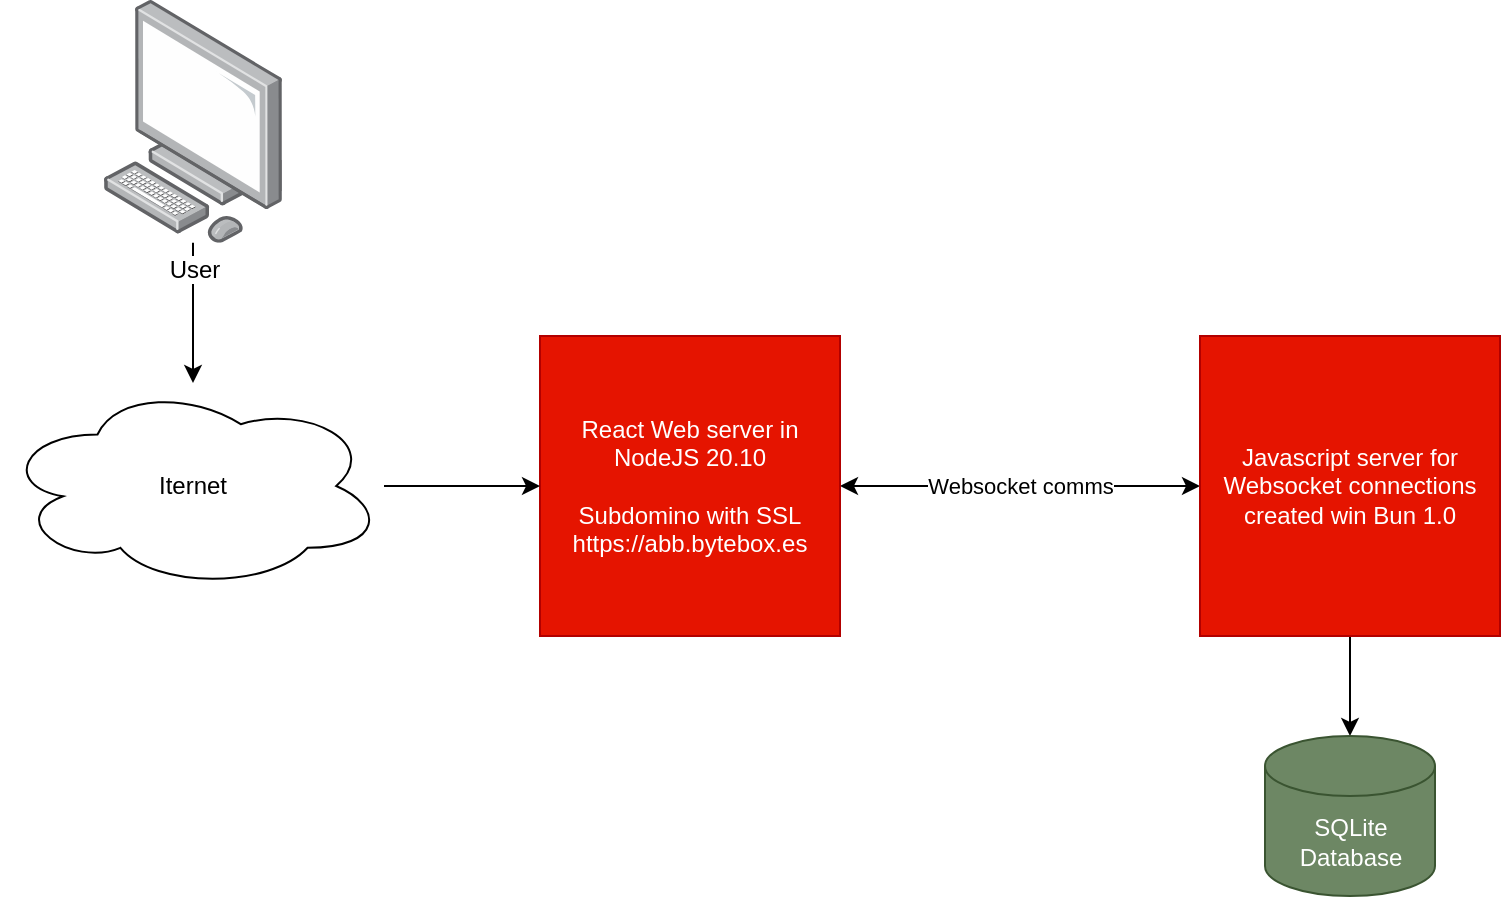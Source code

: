 <mxfile version="22.1.11" type="device">
  <diagram name="Page-1" id="kNJV68RTTY_WuaCYYHY-">
    <mxGraphModel dx="1288" dy="1067" grid="0" gridSize="10" guides="1" tooltips="1" connect="1" arrows="1" fold="1" page="1" pageScale="1" pageWidth="850" pageHeight="1100" math="0" shadow="0">
      <root>
        <mxCell id="0" />
        <mxCell id="1" parent="0" />
        <mxCell id="6jMbCbK2E5gqVZjYdeyS-5" style="edgeStyle=orthogonalEdgeStyle;rounded=0;orthogonalLoop=1;jettySize=auto;html=1;entryX=0;entryY=0.5;entryDx=0;entryDy=0;startArrow=classic;startFill=1;" edge="1" parent="1" source="6jMbCbK2E5gqVZjYdeyS-1" target="6jMbCbK2E5gqVZjYdeyS-2">
          <mxGeometry relative="1" as="geometry" />
        </mxCell>
        <mxCell id="6jMbCbK2E5gqVZjYdeyS-6" value="Websocket comms" style="edgeLabel;html=1;align=center;verticalAlign=middle;resizable=0;points=[];" vertex="1" connectable="0" parent="6jMbCbK2E5gqVZjYdeyS-5">
          <mxGeometry x="-0.057" y="-4" relative="1" as="geometry">
            <mxPoint x="5" y="-4" as="offset" />
          </mxGeometry>
        </mxCell>
        <mxCell id="6jMbCbK2E5gqVZjYdeyS-1" value="React Web server in NodeJS 20.10&lt;br&gt;&lt;br&gt;Subdomino with SSL&lt;br&gt;https://abb.bytebox.es" style="whiteSpace=wrap;html=1;aspect=fixed;fillColor=#e51400;strokeColor=#B20000;fontColor=#ffffff;" vertex="1" parent="1">
          <mxGeometry x="320" y="200" width="150" height="150" as="geometry" />
        </mxCell>
        <mxCell id="6jMbCbK2E5gqVZjYdeyS-4" style="edgeStyle=orthogonalEdgeStyle;rounded=0;orthogonalLoop=1;jettySize=auto;html=1;" edge="1" parent="1" source="6jMbCbK2E5gqVZjYdeyS-2" target="6jMbCbK2E5gqVZjYdeyS-3">
          <mxGeometry relative="1" as="geometry" />
        </mxCell>
        <mxCell id="6jMbCbK2E5gqVZjYdeyS-2" value="Javascript server for Websocket connections created win Bun 1.0" style="whiteSpace=wrap;html=1;aspect=fixed;fillColor=#e51400;strokeColor=#B20000;fontColor=#ffffff;" vertex="1" parent="1">
          <mxGeometry x="650" y="200" width="150" height="150" as="geometry" />
        </mxCell>
        <mxCell id="6jMbCbK2E5gqVZjYdeyS-3" value="SQLite&lt;br&gt;Database" style="shape=cylinder3;whiteSpace=wrap;html=1;boundedLbl=1;backgroundOutline=1;size=15;fillColor=#6d8764;fontColor=#ffffff;strokeColor=#3A5431;" vertex="1" parent="1">
          <mxGeometry x="682.5" y="400" width="85" height="80" as="geometry" />
        </mxCell>
        <mxCell id="6jMbCbK2E5gqVZjYdeyS-8" style="edgeStyle=orthogonalEdgeStyle;rounded=0;orthogonalLoop=1;jettySize=auto;html=1;" edge="1" parent="1" source="6jMbCbK2E5gqVZjYdeyS-7" target="6jMbCbK2E5gqVZjYdeyS-1">
          <mxGeometry relative="1" as="geometry" />
        </mxCell>
        <mxCell id="6jMbCbK2E5gqVZjYdeyS-7" value="Iternet" style="ellipse;shape=cloud;whiteSpace=wrap;html=1;" vertex="1" parent="1">
          <mxGeometry x="51" y="223.5" width="191" height="103" as="geometry" />
        </mxCell>
        <mxCell id="6jMbCbK2E5gqVZjYdeyS-10" style="edgeStyle=orthogonalEdgeStyle;rounded=0;orthogonalLoop=1;jettySize=auto;html=1;" edge="1" parent="1" source="6jMbCbK2E5gqVZjYdeyS-9" target="6jMbCbK2E5gqVZjYdeyS-7">
          <mxGeometry relative="1" as="geometry" />
        </mxCell>
        <mxCell id="6jMbCbK2E5gqVZjYdeyS-9" value="User" style="image;points=[];aspect=fixed;html=1;align=center;shadow=0;dashed=0;image=img/lib/allied_telesis/computer_and_terminals/Personal_Computer.svg;" vertex="1" parent="1">
          <mxGeometry x="101.7" y="32" width="89.6" height="121.43" as="geometry" />
        </mxCell>
      </root>
    </mxGraphModel>
  </diagram>
</mxfile>
